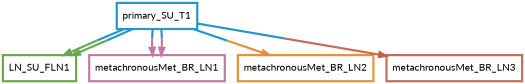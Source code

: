 digraph  {
dpi=600;size=3.5;
LN_SU_FLN1 [color="#6aa84fff", fillcolor=white, fontname=Lato, penwidth="3.0", shape=box];
metachronousMet_BR_LN1 [color="#c27ba0ff", fillcolor=white, fontname=Lato, penwidth="3.0", shape=box];
metachronousMet_BR_LN2 [color="#e69138ff", fillcolor=white, fontname=Lato, penwidth="3.0", shape=box];
metachronousMet_BR_LN3 [color="#be5742e1", fillcolor=white, fontname=Lato, penwidth="3.0", shape=box];
primary_SU_T1 [color="#2496c8ff", fillcolor=white, fontname=Lato, penwidth="3.0", shape=box];
primary_SU_T1 -> LN_SU_FLN1  [color="#2496c8ff;0.5:#6aa84fff", key=0, penwidth=3];
primary_SU_T1 -> LN_SU_FLN1  [color="#2496c8ff;0.5:#6aa84fff", key=1, penwidth=3];
primary_SU_T1 -> metachronousMet_BR_LN1  [color="#2496c8ff;0.5:#c27ba0ff", key=0, penwidth=3];
primary_SU_T1 -> metachronousMet_BR_LN1  [color="#2496c8ff;0.5:#c27ba0ff", key=1, penwidth=3];
primary_SU_T1 -> metachronousMet_BR_LN2  [color="#2496c8ff;0.5:#e69138ff", key=0, penwidth=3];
primary_SU_T1 -> metachronousMet_BR_LN3  [color="#2496c8ff;0.5:#be5742e1", key=0, penwidth=3];
}
